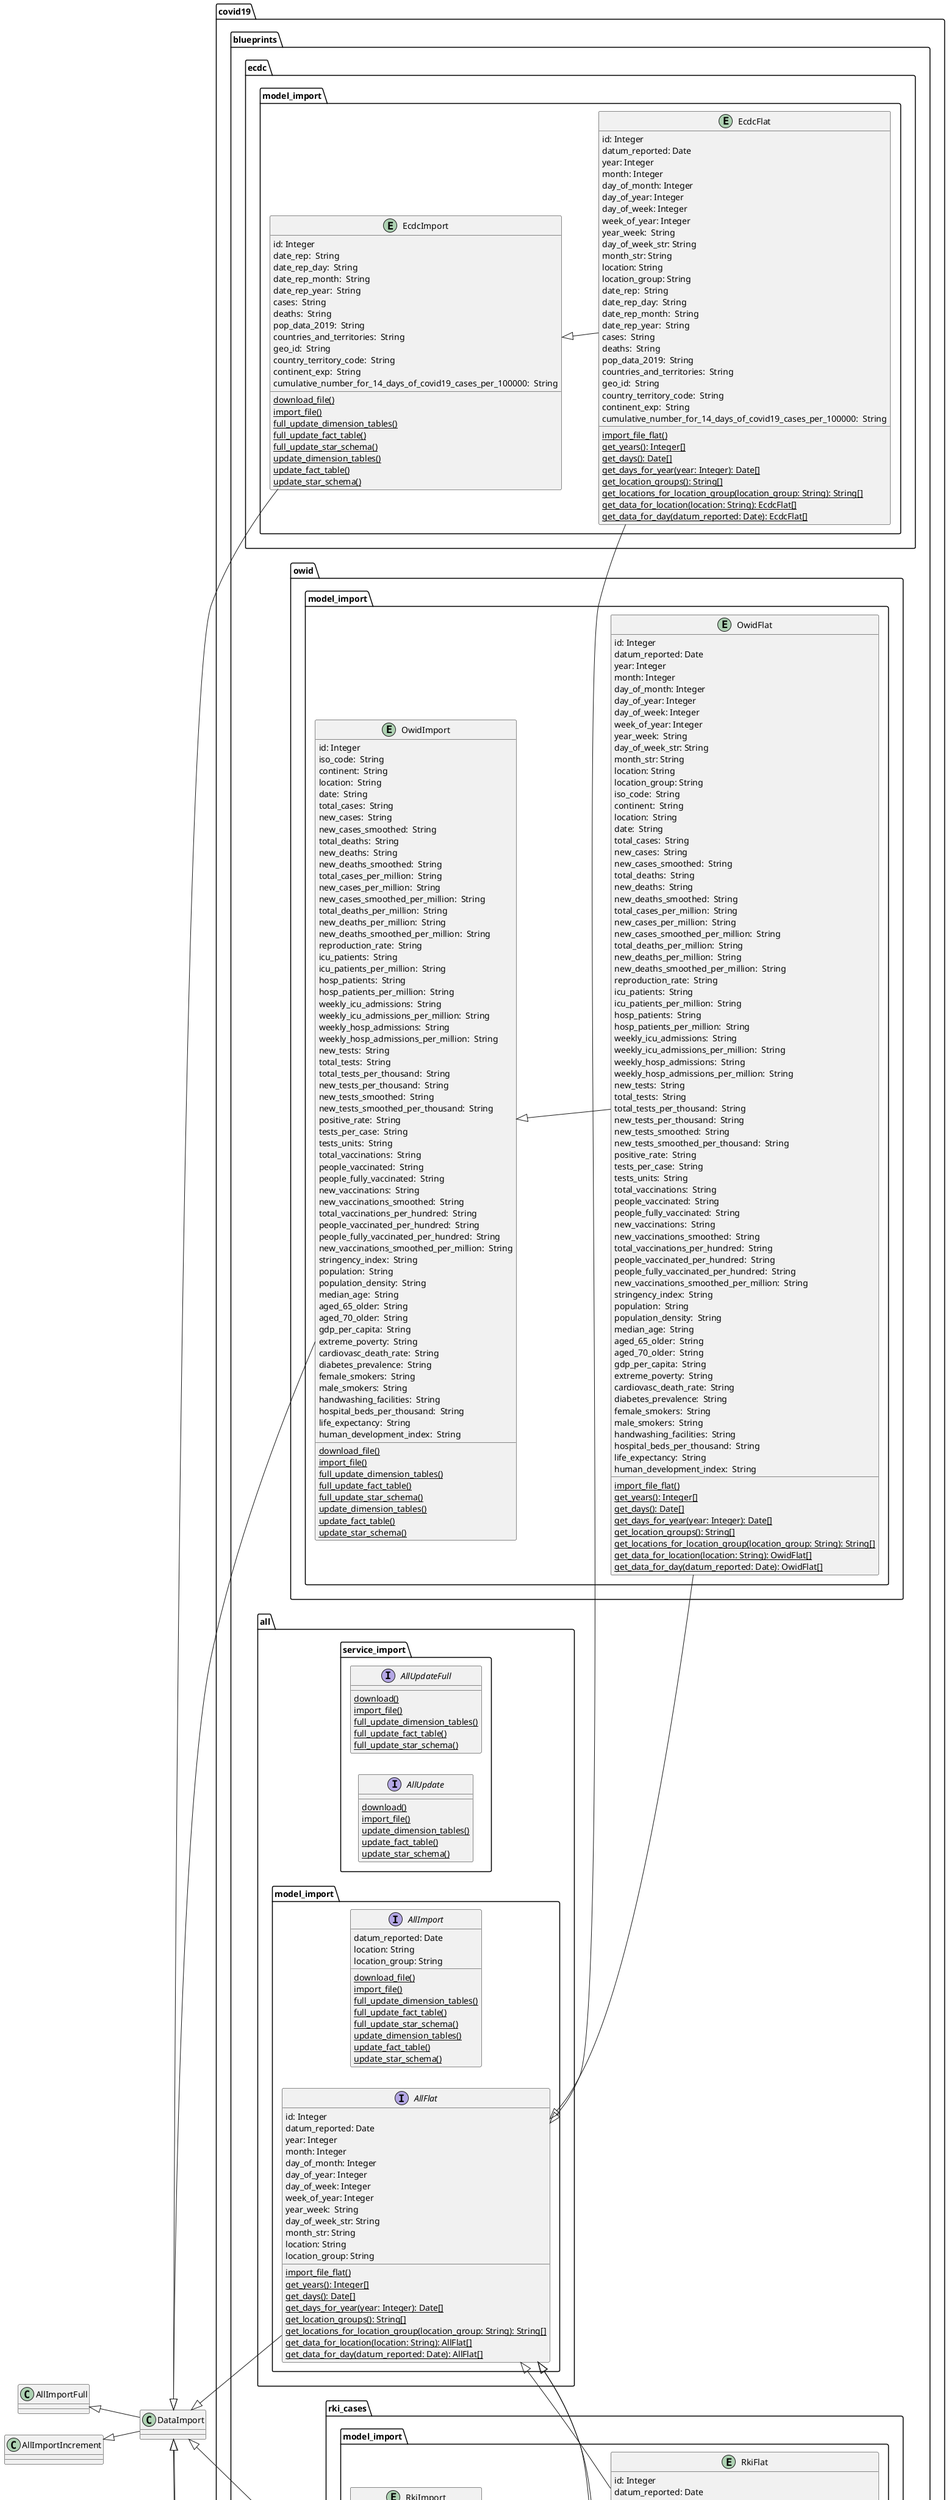 @startuml
left to right direction

package covid19.blueprints.all.service_import {

	interface AllUpdateFull {
		{classifier} download()
		{classifier} import_file()
		{classifier} full_update_dimension_tables()
		{classifier} full_update_fact_table()
		{classifier} full_update_star_schema()
	}

	interface AllUpdate  {
		{classifier} download()
		{classifier} import_file()
		{classifier} update_dimension_tables()
		{classifier} update_fact_table()
		{classifier} update_star_schema()
	}
}

package covid19.blueprints.all.model_import {
	interface AllImport {
	    datum_reported: Date
		location: String
		location_group: String
		{classifier} download_file()
		{classifier} import_file()
		{classifier} full_update_dimension_tables()
		{classifier} full_update_fact_table()
		{classifier} full_update_star_schema()
		{classifier} update_dimension_tables()
		{classifier} update_fact_table()
		{classifier} update_star_schema()
	}

	interface AllFlat {
	    id: Integer
	    datum_reported: Date
	    year: Integer
	    month: Integer
	    day_of_month: Integer
		day_of_year: Integer
	    day_of_week: Integer
	    week_of_year: Integer
	    year_week:  String
	    day_of_week_str: String
		month_str: String
		location: String
		location_group: String
		{classifier} import_file_flat()
		{classifier} get_years(): Integer[]
		{classifier} get_days(): Date[]
		{classifier} get_days_for_year(year: Integer): Date[]
		{classifier} get_location_groups(): String[]
		{classifier} get_locations_for_location_group(location_group: String): String[]
		{classifier} get_data_for_location(location: String): AllFlat[]
		{classifier} get_data_for_day(datum_reported: Date): AllFlat[]
	}

}

package covid19.blueprints.ecdc.model_import {

	entity EcdcImport {
	    id: Integer
		date_rep:  String
	    date_rep_day:  String
	    date_rep_month:  String
	    date_rep_year:  String
	    cases:  String
	    deaths:  String
	    pop_data_2019:  String
	    countries_and_territories:  String
	    geo_id:  String
	    country_territory_code:  String
	    continent_exp:  String
	    cumulative_number_for_14_days_of_covid19_cases_per_100000:  String
		{classifier} download_file()
		{classifier} import_file()
		{classifier} full_update_dimension_tables()
		{classifier} full_update_fact_table()
		{classifier} full_update_star_schema()
		{classifier} update_dimension_tables()
		{classifier} update_fact_table()
		{classifier} update_star_schema()
	}

	entity EcdcFlat {
	    id: Integer
	    datum_reported: Date
	    year: Integer
	    month: Integer
	    day_of_month: Integer
		day_of_year: Integer
	    day_of_week: Integer
	    week_of_year: Integer
	    year_week:  String
	    day_of_week_str: String
		month_str: String
		location: String
		location_group: String
		date_rep:  String
	    date_rep_day:  String
	    date_rep_month:  String
	    date_rep_year:  String
	    cases:  String
	    deaths:  String
	    pop_data_2019:  String
	    countries_and_territories:  String
	    geo_id:  String
	    country_territory_code:  String
	    continent_exp:  String
	    cumulative_number_for_14_days_of_covid19_cases_per_100000:  String
		{classifier} import_file_flat()
		{classifier} get_years(): Integer[]
		{classifier} get_days(): Date[]
		{classifier} get_days_for_year(year: Integer): Date[]
		{classifier} get_location_groups(): String[]
		{classifier} get_locations_for_location_group(location_group: String): String[]
		{classifier} get_data_for_location(location: String): EcdcFlat[]
		{classifier} get_data_for_day(datum_reported: Date): EcdcFlat[]
	}

}

package covid19.blueprints.owid.model_import {

	entity OwidImport {
	    id: Integer
		iso_code:  String
	    continent:  String
	    location:  String
	    date:  String
	    total_cases:  String
	    new_cases:  String
	    new_cases_smoothed:  String
	    total_deaths:  String
	    new_deaths:  String
	    new_deaths_smoothed:  String
	    total_cases_per_million:  String
	    new_cases_per_million:  String
	    new_cases_smoothed_per_million:  String
	    total_deaths_per_million:  String
	    new_deaths_per_million:  String
	    new_deaths_smoothed_per_million:  String
	    reproduction_rate:  String
	    icu_patients:  String
	    icu_patients_per_million:  String
	    hosp_patients:  String
	    hosp_patients_per_million:  String
	    weekly_icu_admissions:  String
	    weekly_icu_admissions_per_million:  String
	    weekly_hosp_admissions:  String
	    weekly_hosp_admissions_per_million:  String
	    new_tests:  String
	    total_tests:  String
	    total_tests_per_thousand:  String
	    new_tests_per_thousand:  String
	    new_tests_smoothed:  String
	    new_tests_smoothed_per_thousand:  String
	    positive_rate:  String
	    tests_per_case:  String
	    tests_units:  String
	    total_vaccinations:  String
	    people_vaccinated:  String
	    people_fully_vaccinated:  String
	    new_vaccinations:  String
	    new_vaccinations_smoothed:  String
	    total_vaccinations_per_hundred:  String
	    people_vaccinated_per_hundred:  String
	    people_fully_vaccinated_per_hundred:  String
	    new_vaccinations_smoothed_per_million:  String
	    stringency_index:  String
	    population:  String
	    population_density:  String
	    median_age:  String
	    aged_65_older:  String
	    aged_70_older:  String
	    gdp_per_capita:  String
	    extreme_poverty:  String
	    cardiovasc_death_rate:  String
	    diabetes_prevalence:  String
	    female_smokers:  String
	    male_smokers:  String
	    handwashing_facilities:  String
	    hospital_beds_per_thousand:  String
	    life_expectancy:  String
	    human_development_index:  String
		{classifier} download_file()
		{classifier} import_file()
		{classifier} full_update_dimension_tables()
		{classifier} full_update_fact_table()
		{classifier} full_update_star_schema()
		{classifier} update_dimension_tables()
		{classifier} update_fact_table()
		{classifier} update_star_schema()
	}

	entity OwidFlat {
	    id: Integer
	    datum_reported: Date
	    year: Integer
	    month: Integer
	    day_of_month: Integer
		day_of_year: Integer
	    day_of_week: Integer
	    week_of_year: Integer
	    year_week:  String
	    day_of_week_str: String
		month_str: String
		location: String
		location_group: String
		iso_code:  String
	    continent:  String
	    location:  String
	    date:  String
	    total_cases:  String
	    new_cases:  String
	    new_cases_smoothed:  String
	    total_deaths:  String
	    new_deaths:  String
	    new_deaths_smoothed:  String
	    total_cases_per_million:  String
	    new_cases_per_million:  String
	    new_cases_smoothed_per_million:  String
	    total_deaths_per_million:  String
	    new_deaths_per_million:  String
	    new_deaths_smoothed_per_million:  String
	    reproduction_rate:  String
	    icu_patients:  String
	    icu_patients_per_million:  String
	    hosp_patients:  String
	    hosp_patients_per_million:  String
	    weekly_icu_admissions:  String
	    weekly_icu_admissions_per_million:  String
	    weekly_hosp_admissions:  String
	    weekly_hosp_admissions_per_million:  String
	    new_tests:  String
	    total_tests:  String
	    total_tests_per_thousand:  String
	    new_tests_per_thousand:  String
	    new_tests_smoothed:  String
	    new_tests_smoothed_per_thousand:  String
	    positive_rate:  String
	    tests_per_case:  String
	    tests_units:  String
	    total_vaccinations:  String
	    people_vaccinated:  String
	    people_fully_vaccinated:  String
	    new_vaccinations:  String
	    new_vaccinations_smoothed:  String
	    total_vaccinations_per_hundred:  String
	    people_vaccinated_per_hundred:  String
	    people_fully_vaccinated_per_hundred:  String
	    new_vaccinations_smoothed_per_million:  String
	    stringency_index:  String
	    population:  String
	    population_density:  String
	    median_age:  String
	    aged_65_older:  String
	    aged_70_older:  String
	    gdp_per_capita:  String
	    extreme_poverty:  String
	    cardiovasc_death_rate:  String
	    diabetes_prevalence:  String
	    female_smokers:  String
	    male_smokers:  String
	    handwashing_facilities:  String
	    hospital_beds_per_thousand:  String
	    life_expectancy:  String
	    human_development_index:  String
		{classifier} import_file_flat()
		{classifier} get_years(): Integer[]
		{classifier} get_days(): Date[]
		{classifier} get_days_for_year(year: Integer): Date[]
		{classifier} get_location_groups(): String[]
		{classifier} get_locations_for_location_group(location_group: String): String[]
		{classifier} get_data_for_location(location: String): OwidFlat[]
		{classifier} get_data_for_day(datum_reported: Date): OwidFlat[]
	}

}


package covid19.blueprints.rki_cases.model_import {

	entity RkiImport {
		id: Integer
	    fid: String
	    id_bundesland: String
	    bundesland: String
	    landkreis: String
	    altersgruppe: String
	    geschlecht: String
	    anzahl_fall: String
	    anzahl_todesfall: String
	    meldedatum: String
	    id_landkreis: String
	    datenstand: String
	    neuer_fall: String
	    neuer_todesfall: String
	    ref_datum: String
	    neu_genesen: String
	    anzahl_genesen: String
	    ist_erkrankungsbeginn: String
	    altersgruppe2: String
		{classifier} download_file()
		{classifier} import_file()
		{classifier} full_update_dimension_tables()
		{classifier} full_update_fact_table()
		{classifier} full_update_star_schema()
		{classifier} update_dimension_tables()
		{classifier} update_fact_table()
		{classifier} update_star_schema()
	}

	entity RkiFlat {
	    id: Integer
	    datum_reported: Date
	    year: Integer
	    month: Integer
	    day_of_month: Integer
		day_of_year: Integer
	    day_of_week: Integer
	    week_of_year: Integer
	    year_week:  String
	    day_of_week_str: String
		month_str: String
		location: String
		location_group: String
	    fid: String
	    id_bundesland: String
	    bundesland: String
	    landkreis: String
	    altersgruppe: String
	    geschlecht: String
	    anzahl_fall: String
	    anzahl_todesfall: String
	    meldedatum: String
	    id_landkreis: String
	    datenstand: String
	    neuer_fall: String
	    neuer_todesfall: String
	    ref_datum: String
	    neu_genesen: String
	    anzahl_genesen: String
	    ist_erkrankungsbeginn: String
	    altersgruppe2: String
		{classifier} import_file_flat()
		{classifier} get_years(): Integer[]
		{classifier} get_days(): Date[]
		{classifier} get_days_for_year(year: Integer): Date[]
		{classifier} get_location_groups(): String[]
		{classifier} get_locations_for_location_group(location_group: String): String[]
		{classifier} get_data_for_location(location: String): RkiCasesFlat[]
		{classifier} get_data_for_day(datum_reported: Date): RkiCasesFlat[]
	}
}

package covid19.blueprints.rki_vaccination.model_import {

	entity VaccinationImport {
	    id: Integer
	    dosen_kumulativ: Integer
	    dosen_differenz_zum_vortag: Integer
	    dosen_biontech_kumulativ: Integer
	    dosen_moderna_kumulativ: Integer
	    personen_erst_kumulativ: Integer
	    personen_voll_kumulativ: Integer
	    impf_quote_erst: Float
	    impf_quote_voll: Float
	    indikation_alter_dosen: Integer
	    indikation_beruf_dosen: Integer
	    indikation_medizinisch_dosen: Integer
	    indikation_pflegeheim_dosen: Integer
	    indikation_alter_erst: Integer
	    indikation_beruf_erst: Integer
	    indikation_medizinisch_erst: Integer
	    indikation_pflegeheim_erst: Integer
	    indikation_alter_voll: Integer
	    indikation_beruf_voll: Integer
	    indikation_medizinisch_voll: Integer
	    indikation_pflegeheim_voll: Integer
	    date_reported: String
		{classifier} download_file()
		{classifier} import_file()
		{classifier} full_update_dimension_tables()
		{classifier} full_update_fact_table()
		{classifier} full_update_star_schema()
		{classifier} update_dimension_tables()
		{classifier} update_fact_table()
		{classifier} update_star_schema()
	}

	entity VaccinationFlat {
	    id: Integer
	    datum_reported: Date
	    year: Integer
	    month: Integer
	    day_of_month: Integer
		day_of_year: Integer
	    day_of_week: Integer
	    week_of_year: Integer
	    year_week:  String
	    day_of_week_str: String
		month_str: String
		location: String
		location_group: String
	    dosen_kumulativ: Integer
	    dosen_differenz_zum_vortag: Integer
	    dosen_biontech_kumulativ: Integer
	    dosen_moderna_kumulativ: Integer
	    personen_erst_kumulativ: Integer
	    personen_voll_kumulativ: Integer
	    impf_quote_erst: Float
	    impf_quote_voll: Float
	    indikation_alter_dosen: Integer
	    indikation_beruf_dosen: Integer
	    indikation_medizinisch_dosen: Integer
	    indikation_pflegeheim_dosen: Integer
	    indikation_alter_erst: Integer
	    indikation_beruf_erst: Integer
	    indikation_medizinisch_erst: Integer
	    indikation_pflegeheim_erst: Integer
	    indikation_alter_voll: Integer
	    indikation_beruf_voll: Integer
	    indikation_medizinisch_voll: Integer
	    indikation_pflegeheim_voll: Integer
	    date_reported: String
		{classifier} import_file_flat()
		{classifier} get_years(): Integer[]
		{classifier} get_days(): Date[]
		{classifier} get_days_for_year(year: Integer): Date[]
		{classifier} get_location_groups(): String[]
		{classifier} get_locations_for_location_group(location_group: String): String[]
		{classifier} get_data_for_location(location: String): VaccinationFlat[]
		{classifier} get_data_for_day(datum_reported: Date): VaccinationFlat[]
	}

}

package covid19.blueprints.who.model_import {

	entity WhoImport {
	    id: Integer
	    date_reported: String
	    country_code: String
	    country: String
	    who_region: String
	    new_cases: String
	    cumulative_cases: String
	    new_deaths: String
	    cumulative_deaths: String
		{classifier} download_file()
		{classifier} import_file()
		{classifier} full_update_dimension_tables()
		{classifier} full_update_fact_table()
		{classifier} full_update_star_schema()
		{classifier} update_dimension_tables()
		{classifier} update_fact_table()
		{classifier} update_star_schema()
	}

	entity WhoFlat {
	    id: Integer
	    datum_reported: Date
	    year: Integer
	    month: Integer
	    day_of_month: Integer
		day_of_year: Integer
	    day_of_week: Integer
	    week_of_year: Integer
	    year_week:  String
	    day_of_week_str: String
		month_str: String
		location: String
		location_group: String
	    date_reported: String
	    country_code: String
	    country: String
	    who_region: String
	    new_cases: String
	    cumulative_cases: String
	    new_deaths: String
	    cumulative_deaths: String
		{classifier} import_file_flat()
		{classifier} get_years(): Integer[]
		{classifier} get_days(): Date[]
		{classifier} get_days_for_year(year: Integer): Date[]
		{classifier} get_location_groups(): String[]
		{classifier} get_locations_for_location_group(location_group: String): String[]
		{classifier} get_data_for_location(location: String): WhoFlat[]
		{classifier} get_data_for_day(datum_reported: Date): WhoFlat[]
	}
}


AllImportFull <|-- DataImport
AllImportIncrement <|-- DataImport
DataImport <|-- AllFlat

DataImport <|-- WhoImport
DataImport <|-- EcdcImport
DataImport <|-- VaccinationImport
DataImport <|-- RkiImport
DataImport <|-- OwidImport

AllFlat <|-- WhoFlat
AllFlat <|-- EcdcFlat
AllFlat <|-- VaccinationFlat
AllFlat <|-- RkiFlat
AllFlat <|-- OwidFlat

WhoImport <|-- WhoFlat
EcdcImport <|-- EcdcFlat
VaccinationImport <|-- VaccinationFlat
RkiImport <|-- RkiFlat
OwidImport <|-- OwidFlat
@enduml
